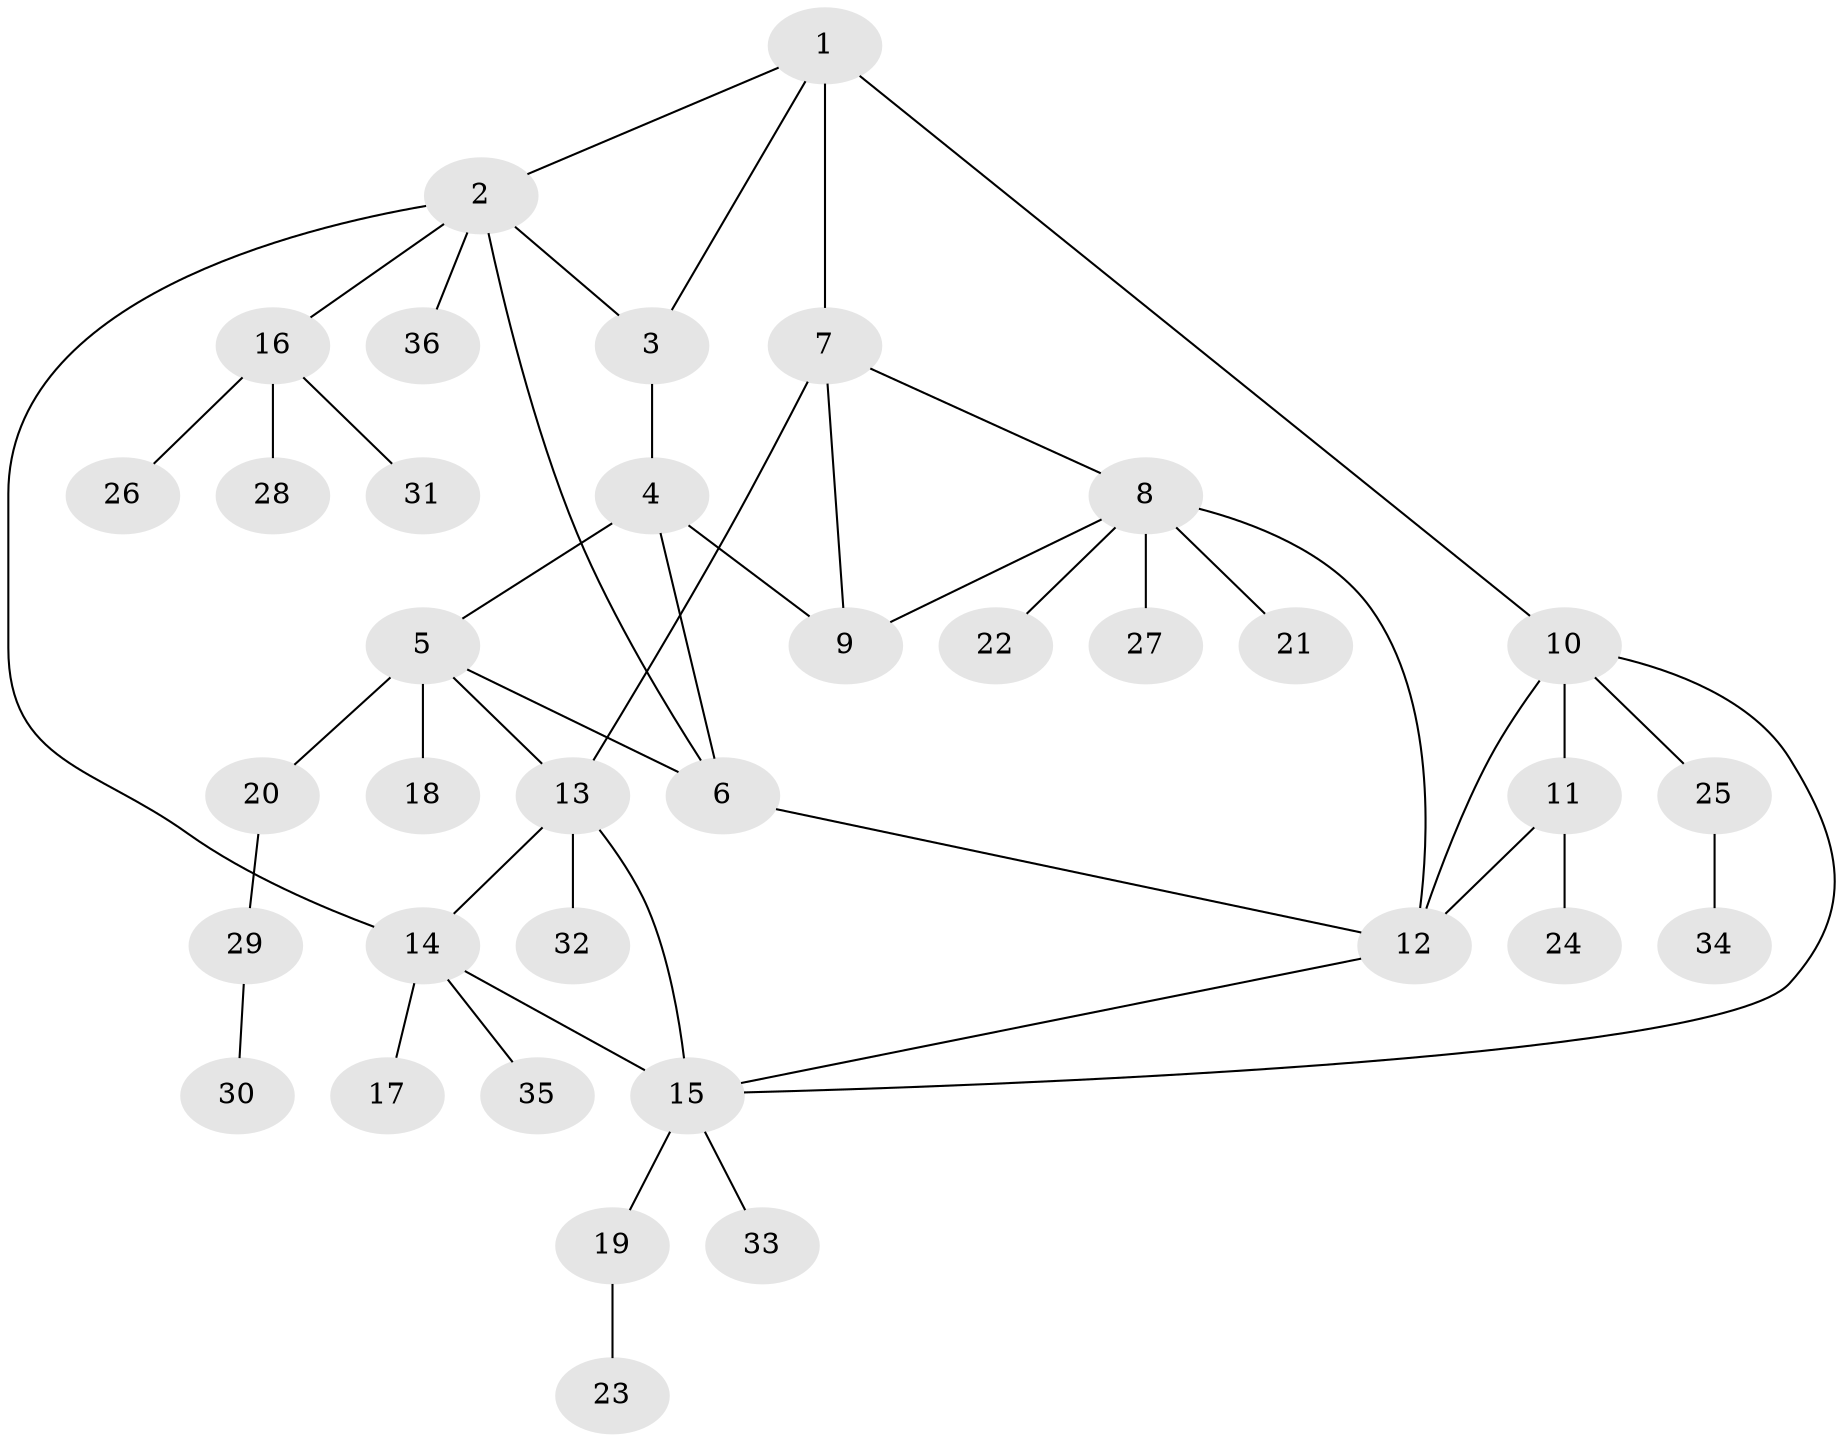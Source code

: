 // original degree distribution, {6: 0.041666666666666664, 7: 0.013888888888888888, 5: 0.05555555555555555, 9: 0.013888888888888888, 3: 0.041666666666666664, 4: 0.05555555555555555, 10: 0.013888888888888888, 2: 0.1388888888888889, 8: 0.027777777777777776, 1: 0.5972222222222222}
// Generated by graph-tools (version 1.1) at 2025/37/03/09/25 02:37:29]
// undirected, 36 vertices, 48 edges
graph export_dot {
graph [start="1"]
  node [color=gray90,style=filled];
  1;
  2;
  3;
  4;
  5;
  6;
  7;
  8;
  9;
  10;
  11;
  12;
  13;
  14;
  15;
  16;
  17;
  18;
  19;
  20;
  21;
  22;
  23;
  24;
  25;
  26;
  27;
  28;
  29;
  30;
  31;
  32;
  33;
  34;
  35;
  36;
  1 -- 2 [weight=1.0];
  1 -- 3 [weight=1.0];
  1 -- 7 [weight=2.0];
  1 -- 10 [weight=1.0];
  2 -- 3 [weight=1.0];
  2 -- 6 [weight=1.0];
  2 -- 14 [weight=1.0];
  2 -- 16 [weight=1.0];
  2 -- 36 [weight=1.0];
  3 -- 4 [weight=2.0];
  4 -- 5 [weight=1.0];
  4 -- 6 [weight=2.0];
  4 -- 9 [weight=1.0];
  5 -- 6 [weight=1.0];
  5 -- 13 [weight=1.0];
  5 -- 18 [weight=4.0];
  5 -- 20 [weight=1.0];
  6 -- 12 [weight=1.0];
  7 -- 8 [weight=1.0];
  7 -- 9 [weight=1.0];
  7 -- 13 [weight=1.0];
  8 -- 9 [weight=1.0];
  8 -- 12 [weight=1.0];
  8 -- 21 [weight=1.0];
  8 -- 22 [weight=1.0];
  8 -- 27 [weight=4.0];
  10 -- 11 [weight=1.0];
  10 -- 12 [weight=1.0];
  10 -- 15 [weight=1.0];
  10 -- 25 [weight=1.0];
  11 -- 12 [weight=3.0];
  11 -- 24 [weight=1.0];
  12 -- 15 [weight=1.0];
  13 -- 14 [weight=1.0];
  13 -- 15 [weight=3.0];
  13 -- 32 [weight=1.0];
  14 -- 15 [weight=1.0];
  14 -- 17 [weight=1.0];
  14 -- 35 [weight=1.0];
  15 -- 19 [weight=1.0];
  15 -- 33 [weight=1.0];
  16 -- 26 [weight=1.0];
  16 -- 28 [weight=1.0];
  16 -- 31 [weight=1.0];
  19 -- 23 [weight=2.0];
  20 -- 29 [weight=1.0];
  25 -- 34 [weight=2.0];
  29 -- 30 [weight=1.0];
}
